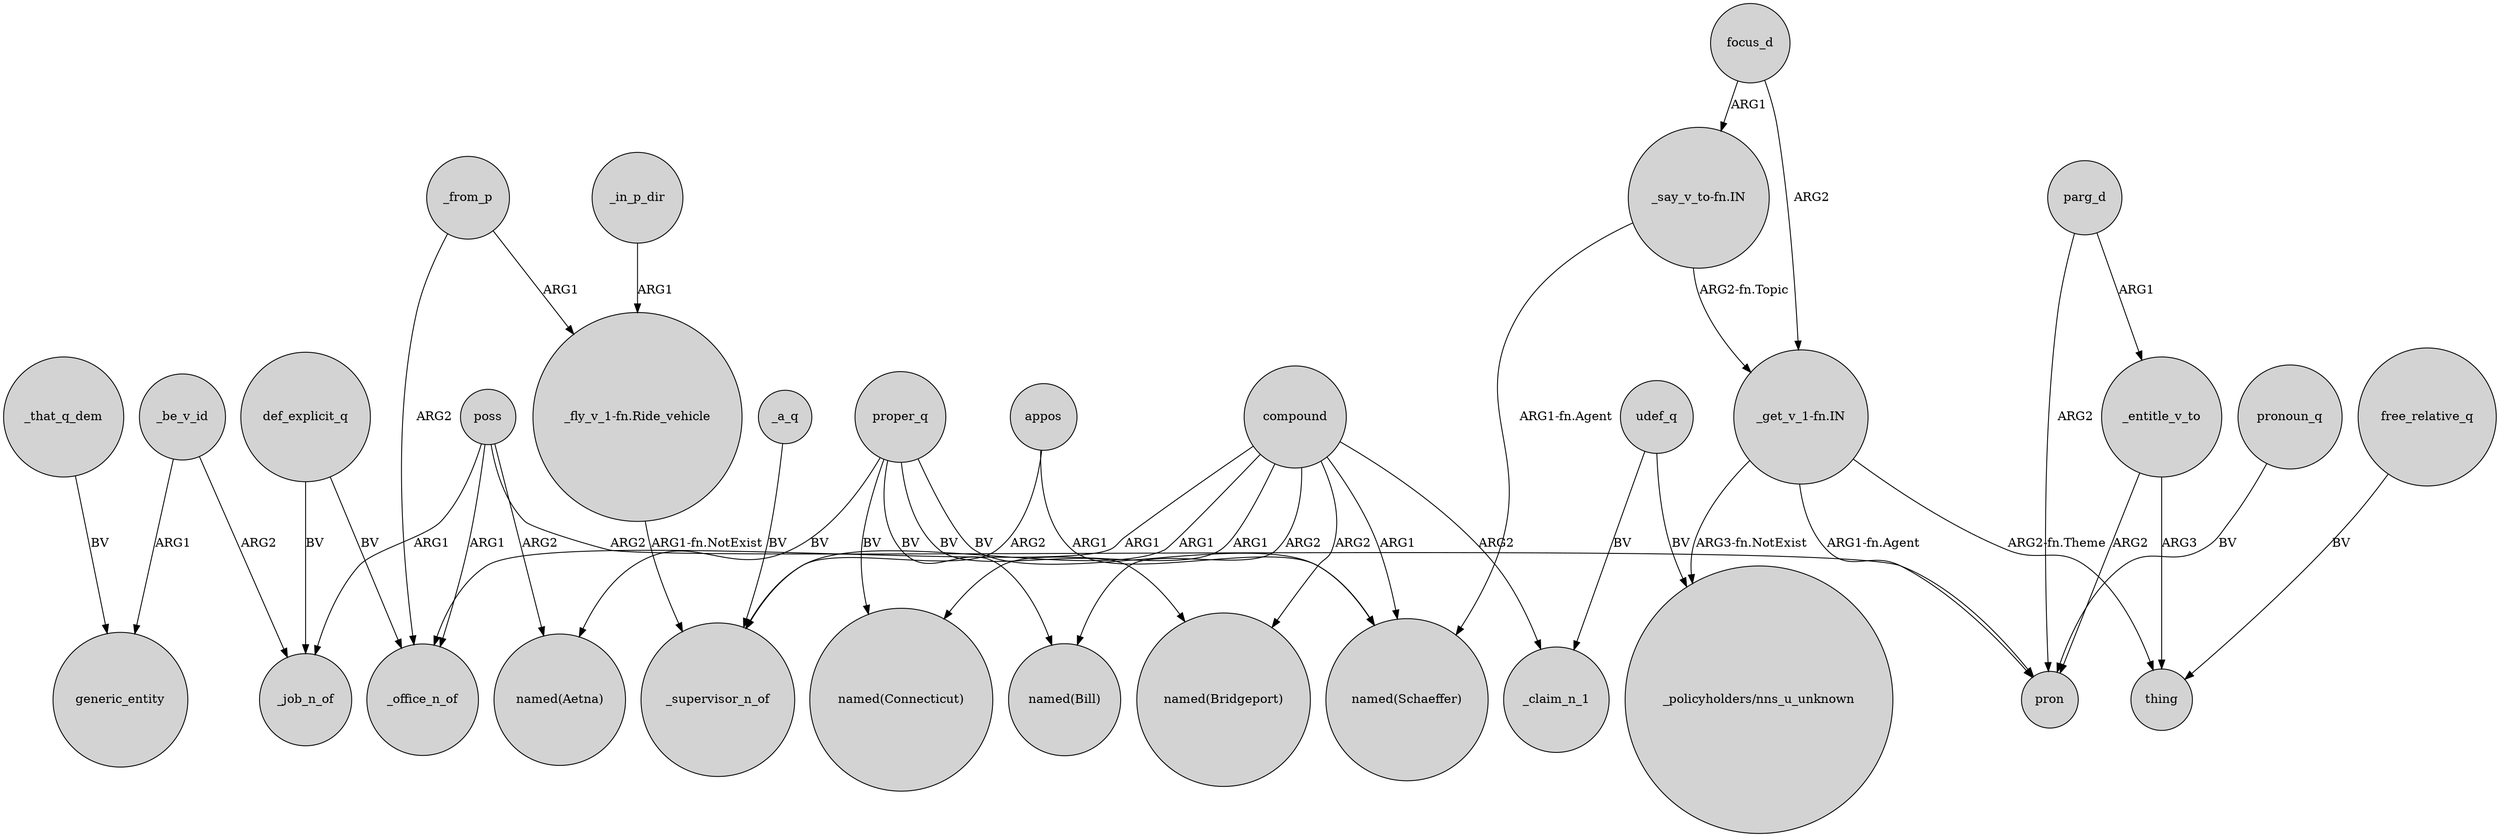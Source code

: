 digraph {
	node [shape=circle style=filled]
	_entitle_v_to -> thing [label=ARG3]
	"_fly_v_1-fn.Ride_vehicle" -> _supervisor_n_of [label="ARG1-fn.NotExist"]
	_a_q -> _supervisor_n_of [label=BV]
	udef_q -> _claim_n_1 [label=BV]
	focus_d -> "_get_v_1-fn.IN" [label=ARG2]
	poss -> pron [label=ARG2]
	_that_q_dem -> generic_entity [label=BV]
	_be_v_id -> _job_n_of [label=ARG2]
	compound -> _supervisor_n_of [label=ARG1]
	def_explicit_q -> _office_n_of [label=BV]
	_entitle_v_to -> pron [label=ARG2]
	_from_p -> _office_n_of [label=ARG2]
	proper_q -> "named(Bill)" [label=BV]
	"_get_v_1-fn.IN" -> "_policyholders/nns_u_unknown" [label="ARG3-fn.NotExist"]
	compound -> _claim_n_1 [label=ARG2]
	compound -> _office_n_of [label=ARG1]
	proper_q -> "named(Bridgeport)" [label=BV]
	_be_v_id -> generic_entity [label=ARG1]
	poss -> "named(Aetna)" [label=ARG2]
	_in_p_dir -> "_fly_v_1-fn.Ride_vehicle" [label=ARG1]
	parg_d -> _entitle_v_to [label=ARG1]
	parg_d -> pron [label=ARG2]
	pronoun_q -> pron [label=BV]
	"_say_v_to-fn.IN" -> "_get_v_1-fn.IN" [label="ARG2-fn.Topic"]
	"_get_v_1-fn.IN" -> pron [label="ARG1-fn.Agent"]
	poss -> _job_n_of [label=ARG1]
	free_relative_q -> thing [label=BV]
	"_say_v_to-fn.IN" -> "named(Schaeffer)" [label="ARG1-fn.Agent"]
	appos -> _supervisor_n_of [label=ARG2]
	compound -> "named(Schaeffer)" [label=ARG1]
	def_explicit_q -> _job_n_of [label=BV]
	compound -> "named(Connecticut)" [label=ARG1]
	compound -> "named(Bridgeport)" [label=ARG2]
	poss -> _office_n_of [label=ARG1]
	compound -> "named(Bill)" [label=ARG2]
	"_get_v_1-fn.IN" -> thing [label="ARG2-fn.Theme"]
	proper_q -> "named(Schaeffer)" [label=BV]
	udef_q -> "_policyholders/nns_u_unknown" [label=BV]
	proper_q -> "named(Connecticut)" [label=BV]
	_from_p -> "_fly_v_1-fn.Ride_vehicle" [label=ARG1]
	proper_q -> "named(Aetna)" [label=BV]
	appos -> "named(Schaeffer)" [label=ARG1]
	focus_d -> "_say_v_to-fn.IN" [label=ARG1]
}
